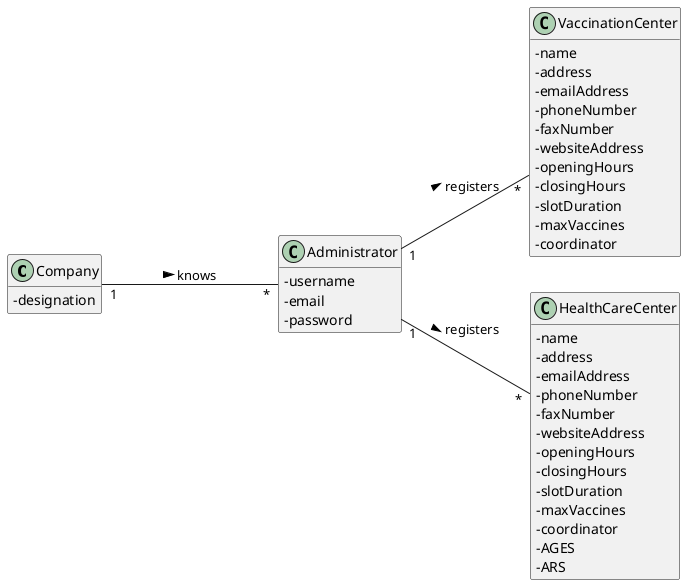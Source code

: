 @startuml
hide methods
left to right direction
skinparam classAttributeIconSize 0


class Company {
  -designation
}

class VaccinationCenter {
  - name
  - address
  - emailAddress
  - phoneNumber
  - faxNumber
  - websiteAddress
  - openingHours
  - closingHours
  - slotDuration
  - maxVaccines
  - coordinator
}

class HealthCareCenter {
  - name
    - address
    - emailAddress
    - phoneNumber
    - faxNumber
    - websiteAddress
    - openingHours
    - closingHours
    - slotDuration
    - maxVaccines
    - coordinator
    -AGES
    -ARS
  }


class Administrator {
-username
-email
-password
}

Company "1"---"*" Administrator : knows >
Administrator "1"--"*" VaccinationCenter : registers >
Administrator "1"--"*" HealthCareCenter : registers >





@enduml